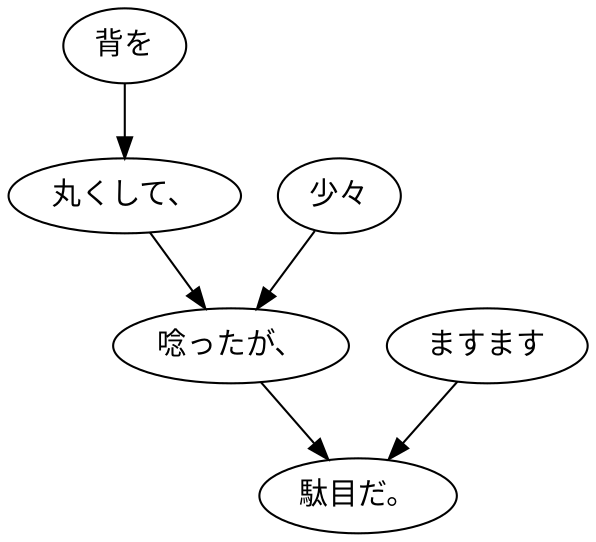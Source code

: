 digraph graph4167 {
	node0 [label="背を"];
	node1 [label="丸くして、"];
	node2 [label="少々"];
	node3 [label="唸ったが、"];
	node4 [label="ますます"];
	node5 [label="駄目だ。"];
	node0 -> node1;
	node1 -> node3;
	node2 -> node3;
	node3 -> node5;
	node4 -> node5;
}
